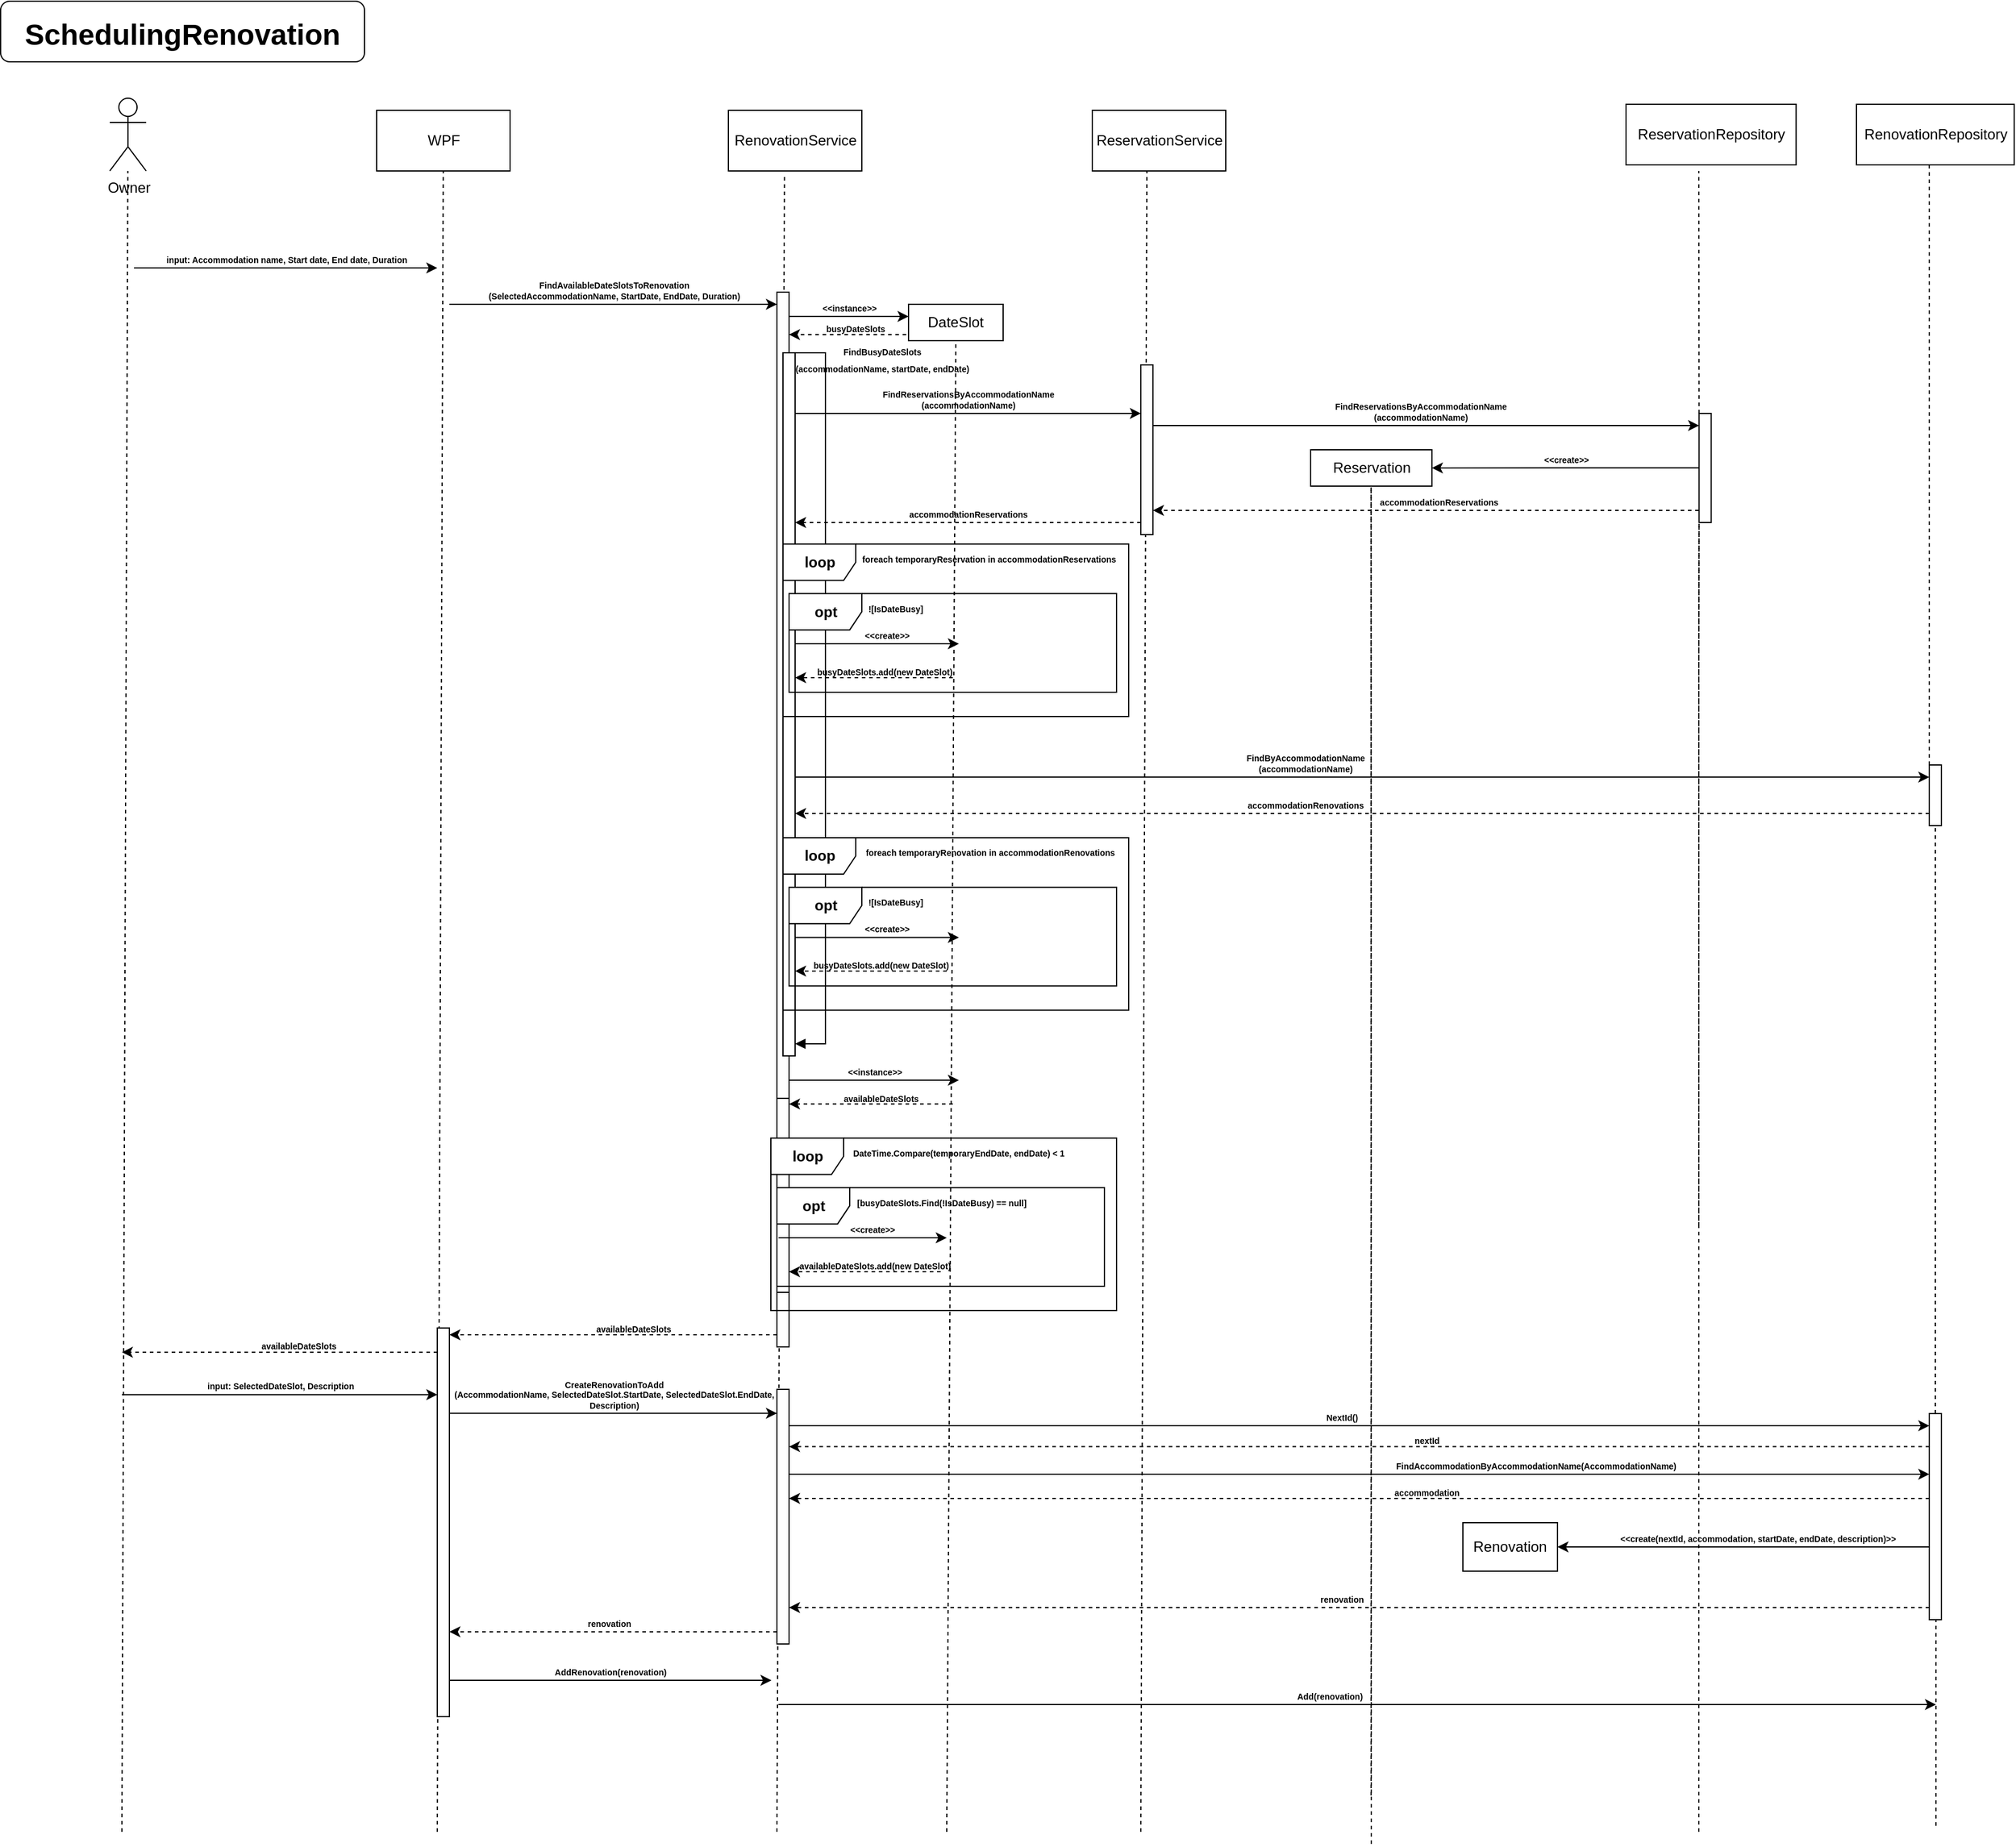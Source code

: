 <mxfile version="21.3.3" type="device">
  <diagram name="Page-1" id="9361dd3d-8414-5efd-6122-117bd74ce7a7">
    <mxGraphModel dx="1631.5" dy="1876" grid="1" gridSize="10" guides="1" tooltips="1" connect="1" arrows="1" fold="1" page="1" pageScale="1.5" pageWidth="291" pageHeight="413" background="none" math="0" shadow="0">
      <root>
        <mxCell id="0" />
        <mxCell id="1" parent="0" />
        <mxCell id="EZDuRK14-x4Wfw6obqHy-90" value="Owner" style="shape=umlActor;verticalLabelPosition=bottom;verticalAlign=top;html=1;" parent="1" vertex="1">
          <mxGeometry x="-85.5" y="-985" width="30" height="60" as="geometry" />
        </mxCell>
        <mxCell id="EZDuRK14-x4Wfw6obqHy-92" value="WPF" style="html=1;whiteSpace=wrap;" parent="1" vertex="1">
          <mxGeometry x="134.5" y="-975" width="110" height="50" as="geometry" />
        </mxCell>
        <mxCell id="EZDuRK14-x4Wfw6obqHy-93" value="RenovationService" style="html=1;whiteSpace=wrap;" parent="1" vertex="1">
          <mxGeometry x="424.5" y="-975" width="110" height="50" as="geometry" />
        </mxCell>
        <mxCell id="EZDuRK14-x4Wfw6obqHy-95" value="RenovationRepository" style="html=1;whiteSpace=wrap;" parent="1" vertex="1">
          <mxGeometry x="1354.5" y="-980" width="130" height="50" as="geometry" />
        </mxCell>
        <mxCell id="EZDuRK14-x4Wfw6obqHy-96" value="ReservationService" style="html=1;whiteSpace=wrap;" parent="1" vertex="1">
          <mxGeometry x="724.5" y="-975" width="110" height="50" as="geometry" />
        </mxCell>
        <mxCell id="EZDuRK14-x4Wfw6obqHy-97" value="ReservationRepository" style="html=1;whiteSpace=wrap;" parent="1" vertex="1">
          <mxGeometry x="1164.5" y="-980" width="140.22" height="50" as="geometry" />
        </mxCell>
        <mxCell id="EZDuRK14-x4Wfw6obqHy-106" value="" style="endArrow=none;dashed=1;html=1;rounded=0;" parent="1" target="EZDuRK14-x4Wfw6obqHy-90" edge="1">
          <mxGeometry width="50" height="50" relative="1" as="geometry">
            <mxPoint x="-75.5" y="445" as="sourcePoint" />
            <mxPoint x="-65.5" y="-825" as="targetPoint" />
          </mxGeometry>
        </mxCell>
        <mxCell id="EZDuRK14-x4Wfw6obqHy-107" value="" style="endArrow=none;dashed=1;html=1;rounded=0;" parent="1" target="EZDuRK14-x4Wfw6obqHy-92" edge="1">
          <mxGeometry width="50" height="50" relative="1" as="geometry">
            <mxPoint x="184.5" y="445" as="sourcePoint" />
            <mxPoint x="189.5" y="-925" as="targetPoint" />
          </mxGeometry>
        </mxCell>
        <mxCell id="EZDuRK14-x4Wfw6obqHy-108" value="" style="endArrow=none;dashed=1;html=1;rounded=0;" parent="1" edge="1">
          <mxGeometry width="50" height="50" relative="1" as="geometry">
            <mxPoint x="464.5" y="445" as="sourcePoint" />
            <mxPoint x="470.75" y="-922.92" as="targetPoint" />
          </mxGeometry>
        </mxCell>
        <mxCell id="EZDuRK14-x4Wfw6obqHy-109" value="" style="endArrow=none;dashed=1;html=1;rounded=0;" parent="1" edge="1">
          <mxGeometry width="50" height="50" relative="1" as="geometry">
            <mxPoint x="764.5" y="445" as="sourcePoint" />
            <mxPoint x="769.5" y="-925" as="targetPoint" />
          </mxGeometry>
        </mxCell>
        <mxCell id="EZDuRK14-x4Wfw6obqHy-110" value="" style="endArrow=none;dashed=1;html=1;rounded=0;" parent="1" source="JzIQ7G6WXPHPJX0M5q7K-103" edge="1">
          <mxGeometry width="50" height="50" relative="1" as="geometry">
            <mxPoint x="1152.11" y="-55" as="sourcePoint" />
            <mxPoint x="1224.5" y="-925" as="targetPoint" />
          </mxGeometry>
        </mxCell>
        <mxCell id="EZDuRK14-x4Wfw6obqHy-111" value="" style="endArrow=none;dashed=1;html=1;rounded=0;entryX=0.461;entryY=0.979;entryDx=0;entryDy=0;entryPerimeter=0;" parent="1" source="JzIQ7G6WXPHPJX0M5q7K-139" target="EZDuRK14-x4Wfw6obqHy-95" edge="1">
          <mxGeometry width="50" height="50" relative="1" as="geometry">
            <mxPoint x="1417" y="-60" as="sourcePoint" />
            <mxPoint x="1422" y="-930" as="targetPoint" />
            <Array as="points">
              <mxPoint x="1414.5" y="-925" />
            </Array>
          </mxGeometry>
        </mxCell>
        <mxCell id="EZDuRK14-x4Wfw6obqHy-154" value="" style="html=1;points=[];perimeter=orthogonalPerimeter;outlineConnect=0;targetShapes=umlLifeline;portConstraint=eastwest;newEdgeStyle={&quot;edgeStyle&quot;:&quot;elbowEdgeStyle&quot;,&quot;elbow&quot;:&quot;vertical&quot;,&quot;curved&quot;:0,&quot;rounded&quot;:0};" parent="1" vertex="1">
          <mxGeometry x="464.5" y="-825" width="10" height="870" as="geometry" />
        </mxCell>
        <mxCell id="EZDuRK14-x4Wfw6obqHy-157" value="" style="html=1;points=[];perimeter=orthogonalPerimeter;outlineConnect=0;targetShapes=umlLifeline;portConstraint=eastwest;newEdgeStyle={&quot;edgeStyle&quot;:&quot;elbowEdgeStyle&quot;,&quot;elbow&quot;:&quot;vertical&quot;,&quot;curved&quot;:0,&quot;rounded&quot;:0};" parent="1" vertex="1">
          <mxGeometry x="469.5" y="-775" width="10" height="580" as="geometry" />
        </mxCell>
        <mxCell id="EZDuRK14-x4Wfw6obqHy-158" value="&lt;div style=&quot;&quot;&gt;&lt;span style=&quot;border-color: var(--border-color); font-size: 7px;&quot;&gt;&lt;b&gt;FindBusyDateSlots&lt;/b&gt;&lt;/span&gt;&lt;/div&gt;&lt;span style=&quot;border-color: var(--border-color); font-size: 7px;&quot;&gt;&lt;b&gt;(accommodationName, startDate, endDate)&lt;/b&gt;&lt;/span&gt;" style="html=1;align=center;spacingLeft=2;endArrow=block;rounded=0;edgeStyle=orthogonalEdgeStyle;curved=0;rounded=0;labelBackgroundColor=none;" parent="1" source="EZDuRK14-x4Wfw6obqHy-154" target="EZDuRK14-x4Wfw6obqHy-157" edge="1">
          <mxGeometry x="-0.888" y="45" relative="1" as="geometry">
            <mxPoint x="474.5" y="-795" as="sourcePoint" />
            <Array as="points">
              <mxPoint x="504.5" y="-775" />
              <mxPoint x="504.5" y="-205" />
            </Array>
            <mxPoint as="offset" />
          </mxGeometry>
        </mxCell>
        <mxCell id="EZDuRK14-x4Wfw6obqHy-159" value="&lt;b&gt;FindReservationsByAccommodationName&lt;br&gt;(accommodationName)&lt;/b&gt;" style="html=1;verticalAlign=bottom;endArrow=none;edgeStyle=elbowEdgeStyle;elbow=vertical;curved=0;rounded=0;startArrow=classic;startFill=1;endFill=0;fontSize=7;labelBackgroundColor=none;" parent="1" source="JzIQ7G6WXPHPJX0M5q7K-95" target="EZDuRK14-x4Wfw6obqHy-157" edge="1">
          <mxGeometry x="0.001" relative="1" as="geometry">
            <mxPoint x="754.5" y="-755" as="sourcePoint" />
            <mxPoint x="479.5" y="-755" as="targetPoint" />
            <Array as="points">
              <mxPoint x="614.5" y="-725" />
              <mxPoint x="634.5" y="-735" />
              <mxPoint x="664.5" y="-745" />
              <mxPoint x="579.5" y="-755" />
            </Array>
            <mxPoint as="offset" />
          </mxGeometry>
        </mxCell>
        <mxCell id="JzIQ7G6WXPHPJX0M5q7K-90" value="DateSlot" style="html=1;whiteSpace=wrap;" parent="1" vertex="1">
          <mxGeometry x="573" y="-815" width="78" height="30" as="geometry" />
        </mxCell>
        <mxCell id="JzIQ7G6WXPHPJX0M5q7K-92" value="Reservation" style="html=1;whiteSpace=wrap;" parent="1" vertex="1">
          <mxGeometry x="904.5" y="-695" width="100" height="30" as="geometry" />
        </mxCell>
        <mxCell id="JzIQ7G6WXPHPJX0M5q7K-95" value="" style="html=1;points=[];perimeter=orthogonalPerimeter;outlineConnect=0;targetShapes=umlLifeline;portConstraint=eastwest;newEdgeStyle={&quot;edgeStyle&quot;:&quot;elbowEdgeStyle&quot;,&quot;elbow&quot;:&quot;vertical&quot;,&quot;curved&quot;:0,&quot;rounded&quot;:0};" parent="1" vertex="1">
          <mxGeometry x="764.5" y="-765" width="10" height="140" as="geometry" />
        </mxCell>
        <mxCell id="JzIQ7G6WXPHPJX0M5q7K-99" value="&lt;b style=&quot;border-color: var(--border-color);&quot;&gt;FindReservationsByAccommodationName&lt;br style=&quot;border-color: var(--border-color);&quot;&gt;(accommodationName)&lt;/b&gt;" style="html=1;verticalAlign=bottom;endArrow=none;edgeStyle=elbowEdgeStyle;elbow=vertical;curved=0;rounded=0;startArrow=classic;startFill=1;endFill=0;fontSize=7;labelBackgroundColor=none;" parent="1" source="JzIQ7G6WXPHPJX0M5q7K-103" edge="1">
          <mxGeometry relative="1" as="geometry">
            <mxPoint x="1144.5" y="-725" as="sourcePoint" />
            <mxPoint x="774.5" y="-725" as="targetPoint" />
            <Array as="points">
              <mxPoint x="1104.5" y="-715" />
              <mxPoint x="874.5" y="-725" />
            </Array>
          </mxGeometry>
        </mxCell>
        <mxCell id="JzIQ7G6WXPHPJX0M5q7K-104" value="" style="endArrow=none;dashed=1;html=1;rounded=0;" parent="1" target="JzIQ7G6WXPHPJX0M5q7K-103" edge="1">
          <mxGeometry width="50" height="50" relative="1" as="geometry">
            <mxPoint x="1224.5" y="-55" as="sourcePoint" />
            <mxPoint x="1157.11" y="-925" as="targetPoint" />
            <Array as="points">
              <mxPoint x="1224.5" y="-515" />
            </Array>
          </mxGeometry>
        </mxCell>
        <mxCell id="JzIQ7G6WXPHPJX0M5q7K-103" value="" style="html=1;points=[];perimeter=orthogonalPerimeter;outlineConnect=0;targetShapes=umlLifeline;portConstraint=eastwest;newEdgeStyle={&quot;edgeStyle&quot;:&quot;elbowEdgeStyle&quot;,&quot;elbow&quot;:&quot;vertical&quot;,&quot;curved&quot;:0,&quot;rounded&quot;:0};" parent="1" vertex="1">
          <mxGeometry x="1224.72" y="-725" width="10" height="90" as="geometry" />
        </mxCell>
        <mxCell id="JzIQ7G6WXPHPJX0M5q7K-105" value="&lt;b&gt;&amp;lt;&amp;lt;create&amp;gt;&amp;gt;&lt;/b&gt;" style="html=1;verticalAlign=bottom;endArrow=classic;edgeStyle=elbowEdgeStyle;elbow=vertical;curved=0;rounded=0;startArrow=none;startFill=0;endFill=1;fontSize=7;labelBackgroundColor=none;" parent="1" target="JzIQ7G6WXPHPJX0M5q7K-92" edge="1">
          <mxGeometry relative="1" as="geometry">
            <mxPoint x="1224.72" y="-680.17" as="sourcePoint" />
            <mxPoint x="1014.5" y="-679.88" as="targetPoint" />
            <Array as="points">
              <mxPoint x="1004.5" y="-680" />
            </Array>
          </mxGeometry>
        </mxCell>
        <mxCell id="JzIQ7G6WXPHPJX0M5q7K-107" value="&lt;b&gt;accommodationReservations&lt;/b&gt;" style="html=1;verticalAlign=bottom;endArrow=classic;edgeStyle=elbowEdgeStyle;elbow=vertical;curved=0;rounded=0;startArrow=none;startFill=0;endFill=1;fontSize=7;labelBackgroundColor=none;dashed=1;" parent="1" edge="1">
          <mxGeometry x="-0.047" relative="1" as="geometry">
            <mxPoint x="1224.5" y="-645" as="sourcePoint" />
            <mxPoint x="774.5" y="-645" as="targetPoint" />
            <Array as="points">
              <mxPoint x="874.5" y="-645" />
            </Array>
            <mxPoint as="offset" />
          </mxGeometry>
        </mxCell>
        <mxCell id="JzIQ7G6WXPHPJX0M5q7K-111" value="&lt;b&gt;accommodationReservations&lt;/b&gt;" style="html=1;verticalAlign=bottom;endArrow=classic;edgeStyle=elbowEdgeStyle;elbow=vertical;curved=0;rounded=0;startArrow=none;startFill=0;endFill=1;fontSize=7;labelBackgroundColor=none;dashed=1;" parent="1" source="JzIQ7G6WXPHPJX0M5q7K-95" target="EZDuRK14-x4Wfw6obqHy-157" edge="1">
          <mxGeometry relative="1" as="geometry">
            <mxPoint x="754.5" y="-635" as="sourcePoint" />
            <mxPoint x="484.5" y="-635" as="targetPoint" />
            <Array as="points">
              <mxPoint x="579.5" y="-635" />
            </Array>
          </mxGeometry>
        </mxCell>
        <mxCell id="JzIQ7G6WXPHPJX0M5q7K-120" value="&lt;b&gt;&amp;lt;&amp;lt;instance&amp;gt;&amp;gt;&lt;/b&gt;" style="html=1;verticalAlign=bottom;endArrow=none;edgeStyle=elbowEdgeStyle;elbow=vertical;curved=0;rounded=0;startArrow=classic;startFill=1;endFill=0;fontSize=7;labelBackgroundColor=none;" parent="1" source="JzIQ7G6WXPHPJX0M5q7K-90" target="EZDuRK14-x4Wfw6obqHy-154" edge="1">
          <mxGeometry relative="1" as="geometry">
            <mxPoint x="564.5" y="-775" as="sourcePoint" />
            <mxPoint x="479.5" y="-775" as="targetPoint" />
            <Array as="points">
              <mxPoint x="564.5" y="-805" />
              <mxPoint x="474.5" y="-795" />
              <mxPoint x="544.5" y="-795" />
              <mxPoint x="499.5" y="-775" />
            </Array>
          </mxGeometry>
        </mxCell>
        <mxCell id="JzIQ7G6WXPHPJX0M5q7K-123" value="foreach&amp;nbsp;temporaryReservation in accommodationReservations&amp;nbsp;" style="text;align=center;fontStyle=1;verticalAlign=middle;spacingLeft=3;spacingRight=3;strokeColor=none;rotatable=0;points=[[0,0.5],[1,0.5]];portConstraint=eastwest;html=1;fontSize=7;" parent="1" vertex="1">
          <mxGeometry x="524.5" y="-617.28" width="230" height="26" as="geometry" />
        </mxCell>
        <mxCell id="JzIQ7G6WXPHPJX0M5q7K-124" value="![IsDateBusy]" style="text;align=center;fontStyle=1;verticalAlign=middle;spacingLeft=3;spacingRight=3;strokeColor=none;rotatable=0;points=[[0,0.5],[1,0.5]];portConstraint=eastwest;html=1;fontSize=7;" parent="1" vertex="1">
          <mxGeometry x="534.5" y="-576.42" width="55" height="26" as="geometry" />
        </mxCell>
        <mxCell id="JzIQ7G6WXPHPJX0M5q7K-126" value="" style="endArrow=none;dashed=1;html=1;rounded=0;entryX=0.5;entryY=1;entryDx=0;entryDy=0;" parent="1" target="JzIQ7G6WXPHPJX0M5q7K-90" edge="1">
          <mxGeometry width="50" height="50" relative="1" as="geometry">
            <mxPoint x="604.5" y="445" as="sourcePoint" />
            <mxPoint x="614.5" y="-755" as="targetPoint" />
          </mxGeometry>
        </mxCell>
        <mxCell id="JzIQ7G6WXPHPJX0M5q7K-130" value="&lt;b style=&quot;border-color: var(--border-color);&quot;&gt;&amp;lt;&amp;lt;create&amp;gt;&amp;gt;&lt;/b&gt;" style="html=1;verticalAlign=bottom;endArrow=none;edgeStyle=elbowEdgeStyle;elbow=vertical;curved=0;rounded=0;startArrow=classic;startFill=1;endFill=0;fontSize=7;labelBackgroundColor=none;" parent="1" edge="1">
          <mxGeometry x="-0.111" relative="1" as="geometry">
            <mxPoint x="614.5" y="-535" as="sourcePoint" />
            <mxPoint x="479.5" y="-535" as="targetPoint" />
            <Array as="points">
              <mxPoint x="614.5" y="-535" />
              <mxPoint x="634.5" y="-545" />
              <mxPoint x="664.5" y="-555" />
              <mxPoint x="579.5" y="-565" />
            </Array>
            <mxPoint as="offset" />
          </mxGeometry>
        </mxCell>
        <mxCell id="JzIQ7G6WXPHPJX0M5q7K-133" value="&lt;b&gt;busyDateSlots.add(new DateSlot)&lt;/b&gt;" style="html=1;verticalAlign=bottom;endArrow=classic;edgeStyle=elbowEdgeStyle;elbow=vertical;curved=0;rounded=0;startArrow=none;startFill=0;endFill=1;fontSize=7;labelBackgroundColor=none;dashed=1;" parent="1" target="EZDuRK14-x4Wfw6obqHy-157" edge="1">
          <mxGeometry x="-0.122" y="2" relative="1" as="geometry">
            <mxPoint x="609.5" y="-507" as="sourcePoint" />
            <mxPoint x="484.49" y="-507.294" as="targetPoint" />
            <Array as="points">
              <mxPoint x="554.5" y="-507" />
              <mxPoint x="544.5" y="-515" />
              <mxPoint x="555" y="-524.42" />
              <mxPoint x="565" y="-524.42" />
            </Array>
            <mxPoint as="offset" />
          </mxGeometry>
        </mxCell>
        <mxCell id="JzIQ7G6WXPHPJX0M5q7K-138" value="&lt;b&gt;FindByAccommodationName&lt;br&gt;(accommodationName)&lt;/b&gt;" style="html=1;verticalAlign=bottom;endArrow=none;edgeStyle=elbowEdgeStyle;elbow=vertical;curved=0;rounded=0;startArrow=classic;startFill=1;endFill=0;fontSize=7;labelBackgroundColor=none;" parent="1" edge="1">
          <mxGeometry x="0.089" relative="1" as="geometry">
            <mxPoint x="1414.5" y="-425" as="sourcePoint" />
            <mxPoint x="479.5" y="-435" as="targetPoint" />
            <Array as="points">
              <mxPoint x="809.5" y="-425" />
              <mxPoint x="579.5" y="-435" />
            </Array>
            <mxPoint as="offset" />
          </mxGeometry>
        </mxCell>
        <mxCell id="JzIQ7G6WXPHPJX0M5q7K-139" value="" style="html=1;points=[];perimeter=orthogonalPerimeter;outlineConnect=0;targetShapes=umlLifeline;portConstraint=eastwest;newEdgeStyle={&quot;edgeStyle&quot;:&quot;elbowEdgeStyle&quot;,&quot;elbow&quot;:&quot;vertical&quot;,&quot;curved&quot;:0,&quot;rounded&quot;:0};" parent="1" vertex="1">
          <mxGeometry x="1414.5" y="-435" width="10" height="50" as="geometry" />
        </mxCell>
        <mxCell id="JzIQ7G6WXPHPJX0M5q7K-142" value="&lt;b&gt;accommodationRenovations&lt;/b&gt;" style="html=1;verticalAlign=bottom;endArrow=classic;edgeStyle=elbowEdgeStyle;elbow=vertical;curved=0;rounded=0;startArrow=none;startFill=0;endFill=1;fontSize=7;labelBackgroundColor=none;dashed=1;" parent="1" target="EZDuRK14-x4Wfw6obqHy-157" edge="1">
          <mxGeometry x="0.101" relative="1" as="geometry">
            <mxPoint x="1414.5" y="-395" as="sourcePoint" />
            <mxPoint x="964.5" y="-395" as="targetPoint" />
            <Array as="points">
              <mxPoint x="1064.5" y="-395" />
            </Array>
            <mxPoint as="offset" />
          </mxGeometry>
        </mxCell>
        <mxCell id="JzIQ7G6WXPHPJX0M5q7K-171" value="foreach&amp;nbsp;temporaryRenovation in accommodationRenovations" style="text;align=center;fontStyle=1;verticalAlign=middle;spacingLeft=3;spacingRight=3;strokeColor=none;rotatable=0;points=[[0,0.5],[1,0.5]];portConstraint=eastwest;html=1;fontSize=7;" parent="1" vertex="1">
          <mxGeometry x="524.5" y="-375" width="230" height="26" as="geometry" />
        </mxCell>
        <mxCell id="JzIQ7G6WXPHPJX0M5q7K-172" value="![IsDateBusy]" style="text;align=center;fontStyle=1;verticalAlign=middle;spacingLeft=3;spacingRight=3;strokeColor=none;rotatable=0;points=[[0,0.5],[1,0.5]];portConstraint=eastwest;html=1;fontSize=7;" parent="1" vertex="1">
          <mxGeometry x="534.5" y="-334.14" width="55" height="26" as="geometry" />
        </mxCell>
        <mxCell id="JzIQ7G6WXPHPJX0M5q7K-173" value="&lt;b style=&quot;border-color: var(--border-color);&quot;&gt;&amp;lt;&amp;lt;create&amp;gt;&amp;gt;&lt;/b&gt;" style="html=1;verticalAlign=bottom;endArrow=none;edgeStyle=elbowEdgeStyle;elbow=vertical;curved=0;rounded=0;startArrow=classic;startFill=1;endFill=0;fontSize=7;labelBackgroundColor=none;" parent="1" edge="1">
          <mxGeometry x="-0.111" relative="1" as="geometry">
            <mxPoint x="614.5" y="-292.72" as="sourcePoint" />
            <mxPoint x="479.5" y="-292.72" as="targetPoint" />
            <Array as="points">
              <mxPoint x="614.5" y="-292.72" />
              <mxPoint x="634.5" y="-302.72" />
              <mxPoint x="664.5" y="-312.72" />
              <mxPoint x="579.5" y="-322.72" />
            </Array>
            <mxPoint as="offset" />
          </mxGeometry>
        </mxCell>
        <mxCell id="JzIQ7G6WXPHPJX0M5q7K-176" value="&lt;b&gt;busyDateSlots.add(new DateSlot)&lt;/b&gt;" style="html=1;verticalAlign=bottom;endArrow=classic;edgeStyle=elbowEdgeStyle;elbow=vertical;curved=0;rounded=0;startArrow=none;startFill=0;endFill=1;fontSize=7;labelBackgroundColor=none;dashed=1;" parent="1" target="EZDuRK14-x4Wfw6obqHy-157" edge="1">
          <mxGeometry x="-0.122" y="2" relative="1" as="geometry">
            <mxPoint x="604.5" y="-265" as="sourcePoint" />
            <mxPoint x="477.2" y="-264.933" as="targetPoint" />
            <Array as="points">
              <mxPoint x="544.5" y="-265" />
              <mxPoint x="555" y="-282.42" />
              <mxPoint x="565" y="-282.42" />
            </Array>
            <mxPoint as="offset" />
          </mxGeometry>
        </mxCell>
        <mxCell id="JzIQ7G6WXPHPJX0M5q7K-179" value="&lt;b&gt;&amp;lt;&amp;lt;instance&amp;gt;&amp;gt;&lt;/b&gt;" style="html=1;verticalAlign=bottom;endArrow=none;edgeStyle=elbowEdgeStyle;elbow=vertical;curved=0;rounded=0;startArrow=classic;startFill=1;endFill=0;fontSize=7;labelBackgroundColor=none;" parent="1" target="EZDuRK14-x4Wfw6obqHy-154" edge="1">
          <mxGeometry relative="1" as="geometry">
            <mxPoint x="614.5" y="-175" as="sourcePoint" />
            <mxPoint x="484.5" y="-175" as="targetPoint" />
            <Array as="points">
              <mxPoint x="494.5" y="-175" />
              <mxPoint x="564.5" y="-175" />
              <mxPoint x="519.5" y="-155" />
            </Array>
          </mxGeometry>
        </mxCell>
        <mxCell id="JzIQ7G6WXPHPJX0M5q7K-238" value="&lt;b&gt;availableDateSlots&lt;/b&gt;" style="html=1;verticalAlign=bottom;endArrow=classic;edgeStyle=elbowEdgeStyle;elbow=vertical;curved=0;rounded=0;startArrow=none;startFill=0;endFill=1;fontSize=7;labelBackgroundColor=none;dashed=1;" parent="1" target="EZDuRK14-x4Wfw6obqHy-154" edge="1">
          <mxGeometry x="-0.119" y="2" relative="1" as="geometry">
            <mxPoint x="609.5" y="-155.34" as="sourcePoint" />
            <mxPoint x="484.5" y="-155.48" as="targetPoint" />
            <Array as="points">
              <mxPoint x="554.5" y="-155.34" />
              <mxPoint x="544.5" y="-163.34" />
              <mxPoint x="555" y="-172.76" />
              <mxPoint x="565" y="-172.76" />
            </Array>
            <mxPoint as="offset" />
          </mxGeometry>
        </mxCell>
        <mxCell id="JzIQ7G6WXPHPJX0M5q7K-247" value="&lt;b&gt;busyDateSlots&lt;/b&gt;" style="html=1;verticalAlign=bottom;endArrow=classic;edgeStyle=elbowEdgeStyle;elbow=vertical;curved=0;rounded=0;startArrow=none;startFill=0;endFill=1;fontSize=7;labelBackgroundColor=none;dashed=1;exitX=-0.024;exitY=0.833;exitDx=0;exitDy=0;exitPerimeter=0;" parent="1" source="JzIQ7G6WXPHPJX0M5q7K-90" target="EZDuRK14-x4Wfw6obqHy-154" edge="1">
          <mxGeometry x="-0.119" y="2" relative="1" as="geometry">
            <mxPoint x="564.5" y="-785" as="sourcePoint" />
            <mxPoint x="494.5" y="-785" as="targetPoint" />
            <Array as="points">
              <mxPoint x="564.5" y="-790" />
              <mxPoint x="554.5" y="-785" />
              <mxPoint x="534.5" y="-785" />
              <mxPoint x="524.5" y="-793" />
              <mxPoint x="535" y="-802.42" />
              <mxPoint x="545" y="-802.42" />
            </Array>
            <mxPoint as="offset" />
          </mxGeometry>
        </mxCell>
        <mxCell id="JzIQ7G6WXPHPJX0M5q7K-248" value="&lt;b&gt;availableDateSlots&lt;/b&gt;" style="html=1;verticalAlign=bottom;endArrow=classic;edgeStyle=elbowEdgeStyle;elbow=vertical;curved=0;rounded=0;startArrow=none;startFill=0;endFill=1;fontSize=7;labelBackgroundColor=none;dashed=1;" parent="1" source="EZDuRK14-x4Wfw6obqHy-154" target="JzIQ7G6WXPHPJX0M5q7K-274" edge="1">
          <mxGeometry x="-0.119" y="2" relative="1" as="geometry">
            <mxPoint x="459.5" y="35" as="sourcePoint" />
            <mxPoint x="194.5" y="35" as="targetPoint" />
            <Array as="points">
              <mxPoint x="404.5" y="35" />
              <mxPoint x="394.5" y="27" />
              <mxPoint x="405" y="17.58" />
              <mxPoint x="415" y="17.58" />
            </Array>
            <mxPoint as="offset" />
          </mxGeometry>
        </mxCell>
        <mxCell id="JzIQ7G6WXPHPJX0M5q7K-250" value="&lt;b&gt;FindAvailableDateSlotsToRenovation&lt;br style=&quot;border-color: var(--border-color);&quot;&gt;(SelectedAccommodationName, StartDate, EndDate, Duration)&lt;/b&gt;" style="html=1;verticalAlign=bottom;endArrow=none;edgeStyle=elbowEdgeStyle;elbow=vertical;curved=0;rounded=0;startArrow=classic;startFill=1;endFill=0;fontSize=7;labelBackgroundColor=none;" parent="1" source="EZDuRK14-x4Wfw6obqHy-154" edge="1">
          <mxGeometry x="0.001" relative="1" as="geometry">
            <mxPoint x="454.5" y="-815" as="sourcePoint" />
            <mxPoint x="194.5" y="-815" as="targetPoint" />
            <Array as="points">
              <mxPoint x="314.5" y="-815" />
              <mxPoint x="334.5" y="-805" />
              <mxPoint x="364.5" y="-815" />
              <mxPoint x="279.5" y="-825" />
            </Array>
            <mxPoint as="offset" />
          </mxGeometry>
        </mxCell>
        <mxCell id="JzIQ7G6WXPHPJX0M5q7K-252" value="&lt;b&gt;input: Accommodation name, Start date, End date, Duration&lt;/b&gt;" style="html=1;verticalAlign=bottom;endArrow=none;edgeStyle=elbowEdgeStyle;elbow=vertical;curved=0;rounded=0;startArrow=classic;startFill=1;endFill=0;fontSize=7;labelBackgroundColor=none;" parent="1" edge="1">
          <mxGeometry x="0.001" relative="1" as="geometry">
            <mxPoint x="184.5" y="-845" as="sourcePoint" />
            <mxPoint x="-65.5" y="-845" as="targetPoint" />
            <Array as="points">
              <mxPoint x="34.5" y="-845" />
              <mxPoint x="54.5" y="-825" />
              <mxPoint x="84.5" y="-835" />
              <mxPoint x="-0.5" y="-845" />
            </Array>
            <mxPoint as="offset" />
          </mxGeometry>
        </mxCell>
        <mxCell id="JzIQ7G6WXPHPJX0M5q7K-253" value="&lt;b&gt;availableDateSlots&lt;/b&gt;" style="html=1;verticalAlign=bottom;endArrow=classic;edgeStyle=elbowEdgeStyle;elbow=vertical;curved=0;rounded=0;startArrow=none;startFill=0;endFill=1;fontSize=7;labelBackgroundColor=none;dashed=1;" parent="1" source="JzIQ7G6WXPHPJX0M5q7K-274" edge="1">
          <mxGeometry x="-0.119" y="2" relative="1" as="geometry">
            <mxPoint x="174.5" y="49" as="sourcePoint" />
            <mxPoint x="-75.5" y="49" as="targetPoint" />
            <Array as="points">
              <mxPoint x="124.5" y="49.39" />
              <mxPoint x="114.5" y="41.39" />
              <mxPoint x="125" y="31.97" />
              <mxPoint x="135" y="31.97" />
            </Array>
            <mxPoint as="offset" />
          </mxGeometry>
        </mxCell>
        <mxCell id="JzIQ7G6WXPHPJX0M5q7K-255" value="&lt;b&gt;input: SelectedDateSlot, Description&lt;/b&gt;" style="html=1;verticalAlign=bottom;endArrow=none;edgeStyle=elbowEdgeStyle;elbow=vertical;curved=0;rounded=0;startArrow=classic;startFill=1;endFill=0;fontSize=7;labelBackgroundColor=none;" parent="1" source="JzIQ7G6WXPHPJX0M5q7K-274" edge="1">
          <mxGeometry relative="1" as="geometry">
            <mxPoint x="164.5" y="84" as="sourcePoint" />
            <mxPoint x="-75.5" y="84.39" as="targetPoint" />
            <Array as="points">
              <mxPoint x="34.5" y="84.39" />
            </Array>
          </mxGeometry>
        </mxCell>
        <mxCell id="JzIQ7G6WXPHPJX0M5q7K-257" value="Renovation" style="html=1;whiteSpace=wrap;" parent="1" vertex="1">
          <mxGeometry x="1030" y="190" width="78" height="40" as="geometry" />
        </mxCell>
        <mxCell id="JzIQ7G6WXPHPJX0M5q7K-263" value="&lt;b&gt;NextId()&lt;/b&gt;" style="html=1;verticalAlign=bottom;endArrow=none;edgeStyle=elbowEdgeStyle;elbow=vertical;curved=0;rounded=0;startArrow=classic;startFill=1;endFill=0;fontSize=7;labelBackgroundColor=none;" parent="1" source="JzIQ7G6WXPHPJX0M5q7K-272" target="JzIQ7G6WXPHPJX0M5q7K-271" edge="1">
          <mxGeometry x="0.031" relative="1" as="geometry">
            <mxPoint x="1413.25" y="95.34" as="sourcePoint" />
            <mxPoint x="494.5" y="95" as="targetPoint" />
            <Array as="points">
              <mxPoint x="830" y="110" />
              <mxPoint x="474.5" y="95" />
              <mxPoint x="546.5" y="85" />
              <mxPoint x="564.5" y="75" />
            </Array>
            <mxPoint as="offset" />
          </mxGeometry>
        </mxCell>
        <mxCell id="JzIQ7G6WXPHPJX0M5q7K-271" value="" style="html=1;points=[];perimeter=orthogonalPerimeter;outlineConnect=0;targetShapes=umlLifeline;portConstraint=eastwest;newEdgeStyle={&quot;edgeStyle&quot;:&quot;elbowEdgeStyle&quot;,&quot;elbow&quot;:&quot;vertical&quot;,&quot;curved&quot;:0,&quot;rounded&quot;:0};" parent="1" vertex="1">
          <mxGeometry x="464.5" y="80" width="10" height="210" as="geometry" />
        </mxCell>
        <mxCell id="JzIQ7G6WXPHPJX0M5q7K-272" value="" style="html=1;points=[];perimeter=orthogonalPerimeter;outlineConnect=0;targetShapes=umlLifeline;portConstraint=eastwest;newEdgeStyle={&quot;edgeStyle&quot;:&quot;elbowEdgeStyle&quot;,&quot;elbow&quot;:&quot;vertical&quot;,&quot;curved&quot;:0,&quot;rounded&quot;:0};" parent="1" vertex="1">
          <mxGeometry x="1414.5" y="100" width="10" height="170" as="geometry" />
        </mxCell>
        <mxCell id="JzIQ7G6WXPHPJX0M5q7K-140" value="" style="endArrow=none;dashed=1;html=1;rounded=0;" parent="1" source="JzIQ7G6WXPHPJX0M5q7K-272" target="JzIQ7G6WXPHPJX0M5q7K-139" edge="1">
          <mxGeometry width="50" height="50" relative="1" as="geometry">
            <mxPoint x="1417.5" y="305" as="sourcePoint" />
            <mxPoint x="1422" y="-930" as="targetPoint" />
          </mxGeometry>
        </mxCell>
        <mxCell id="JzIQ7G6WXPHPJX0M5q7K-274" value="" style="html=1;points=[];perimeter=orthogonalPerimeter;outlineConnect=0;targetShapes=umlLifeline;portConstraint=eastwest;newEdgeStyle={&quot;edgeStyle&quot;:&quot;elbowEdgeStyle&quot;,&quot;elbow&quot;:&quot;vertical&quot;,&quot;curved&quot;:0,&quot;rounded&quot;:0};" parent="1" vertex="1">
          <mxGeometry x="184.5" y="29.39" width="10" height="320.61" as="geometry" />
        </mxCell>
        <mxCell id="JzIQ7G6WXPHPJX0M5q7K-276" value="&lt;b&gt;AddRenovation(renovation)&lt;/b&gt;" style="html=1;verticalAlign=bottom;endArrow=none;edgeStyle=elbowEdgeStyle;elbow=vertical;curved=0;rounded=0;startArrow=classic;startFill=1;endFill=0;fontSize=7;labelBackgroundColor=none;" parent="1" target="JzIQ7G6WXPHPJX0M5q7K-274" edge="1">
          <mxGeometry x="0.001" relative="1" as="geometry">
            <mxPoint x="460" y="320" as="sourcePoint" />
            <mxPoint x="194.5" y="222" as="targetPoint" />
            <Array as="points">
              <mxPoint x="370" y="320" />
              <mxPoint x="270" y="250" />
              <mxPoint x="256.5" y="221.74" />
              <mxPoint x="276.5" y="211.74" />
              <mxPoint x="294.5" y="201.74" />
            </Array>
            <mxPoint as="offset" />
          </mxGeometry>
        </mxCell>
        <mxCell id="JzIQ7G6WXPHPJX0M5q7K-278" value="&lt;b&gt;Add(renovation)&lt;/b&gt;" style="html=1;verticalAlign=bottom;endArrow=none;edgeStyle=elbowEdgeStyle;elbow=vertical;curved=0;rounded=0;startArrow=classic;startFill=1;endFill=0;fontSize=7;labelBackgroundColor=none;" parent="1" edge="1">
          <mxGeometry x="0.048" relative="1" as="geometry">
            <mxPoint x="1420" y="340" as="sourcePoint" />
            <mxPoint x="465.75" y="340" as="targetPoint" />
            <Array as="points">
              <mxPoint x="533.75" y="340" />
              <mxPoint x="553.5" y="285" />
              <mxPoint x="571.5" y="275" />
            </Array>
            <mxPoint as="offset" />
          </mxGeometry>
        </mxCell>
        <mxCell id="JzIQ7G6WXPHPJX0M5q7K-273" value="" style="endArrow=none;dashed=1;html=1;rounded=0;" parent="1" target="JzIQ7G6WXPHPJX0M5q7K-272" edge="1">
          <mxGeometry width="50" height="50" relative="1" as="geometry">
            <mxPoint x="1420" y="440" as="sourcePoint" />
            <mxPoint x="1417.5" y="-385" as="targetPoint" />
          </mxGeometry>
        </mxCell>
        <mxCell id="JzIQ7G6WXPHPJX0M5q7K-282" value="" style="endArrow=none;dashed=1;html=1;rounded=0;" parent="1" target="JzIQ7G6WXPHPJX0M5q7K-103" edge="1">
          <mxGeometry width="50" height="50" relative="1" as="geometry">
            <mxPoint x="1224.5" y="445" as="sourcePoint" />
            <mxPoint x="1224.5" y="-635" as="targetPoint" />
            <Array as="points">
              <mxPoint x="1224.5" y="-515" />
            </Array>
          </mxGeometry>
        </mxCell>
        <mxCell id="JzIQ7G6WXPHPJX0M5q7K-285" value="" style="endArrow=none;dashed=1;html=1;rounded=0;" parent="1" edge="1">
          <mxGeometry width="50" height="50" relative="1" as="geometry">
            <mxPoint x="954.33" y="415" as="sourcePoint" />
            <mxPoint x="954.33" y="-665" as="targetPoint" />
            <Array as="points">
              <mxPoint x="954.33" y="-545" />
            </Array>
          </mxGeometry>
        </mxCell>
        <mxCell id="JzIQ7G6WXPHPJX0M5q7K-286" value="" style="endArrow=none;dashed=1;html=1;rounded=0;" parent="1" edge="1">
          <mxGeometry width="50" height="50" relative="1" as="geometry">
            <mxPoint x="954.5" y="455" as="sourcePoint" />
            <mxPoint x="954.33" y="-665" as="targetPoint" />
            <Array as="points">
              <mxPoint x="954.33" y="-545" />
            </Array>
          </mxGeometry>
        </mxCell>
        <mxCell id="JzIQ7G6WXPHPJX0M5q7K-287" value="SchedulingRenovation" style="rounded=1;fontStyle=1;labelBackgroundColor=none;fontSize=24;verticalAlign=middle;horizontal=1;" parent="1" vertex="1">
          <mxGeometry x="-175.5" y="-1065" width="300" height="50" as="geometry" />
        </mxCell>
        <mxCell id="JzIQ7G6WXPHPJX0M5q7K-290" value="&lt;b&gt;loop&lt;/b&gt;" style="shape=umlFrame;whiteSpace=wrap;html=1;pointerEvents=0;" parent="1" vertex="1">
          <mxGeometry x="469.5" y="-617.28" width="285" height="142.28" as="geometry" />
        </mxCell>
        <mxCell id="JzIQ7G6WXPHPJX0M5q7K-293" value="&lt;b&gt;loop&lt;/b&gt;" style="shape=umlFrame;whiteSpace=wrap;html=1;pointerEvents=0;" parent="1" vertex="1">
          <mxGeometry x="469.5" y="-375" width="285" height="142.28" as="geometry" />
        </mxCell>
        <mxCell id="JzIQ7G6WXPHPJX0M5q7K-294" value="&lt;b&gt;opt&lt;/b&gt;" style="shape=umlFrame;whiteSpace=wrap;html=1;pointerEvents=0;" parent="1" vertex="1">
          <mxGeometry x="474.5" y="-576.42" width="270" height="81.42" as="geometry" />
        </mxCell>
        <mxCell id="JzIQ7G6WXPHPJX0M5q7K-295" value="&lt;b&gt;opt&lt;/b&gt;" style="shape=umlFrame;whiteSpace=wrap;html=1;pointerEvents=0;" parent="1" vertex="1">
          <mxGeometry x="474.5" y="-334.14" width="270" height="81.42" as="geometry" />
        </mxCell>
        <mxCell id="-66HjoBhslTTYgY8s3QI-14" value="&lt;b&gt;CreateRenovationToAdd&lt;br&gt;(AccommodationName, SelectedDateSlot.StartDate, SelectedDateSlot.EndDate, &lt;br&gt;Description)&lt;/b&gt;" style="html=1;verticalAlign=bottom;endArrow=none;edgeStyle=elbowEdgeStyle;elbow=vertical;curved=0;rounded=0;startArrow=classic;startFill=1;endFill=0;fontSize=7;labelBackgroundColor=none;" parent="1" source="JzIQ7G6WXPHPJX0M5q7K-271" target="JzIQ7G6WXPHPJX0M5q7K-274" edge="1">
          <mxGeometry x="0.001" relative="1" as="geometry">
            <mxPoint x="464.5" y="100.21" as="sourcePoint" />
            <mxPoint x="194.5" y="100.21" as="targetPoint" />
            <Array as="points">
              <mxPoint x="328.5" y="99.79" />
              <mxPoint x="348.5" y="89.79" />
              <mxPoint x="378.5" y="79.79" />
              <mxPoint x="293.5" y="69.79" />
            </Array>
            <mxPoint as="offset" />
          </mxGeometry>
        </mxCell>
        <mxCell id="-66HjoBhslTTYgY8s3QI-15" value="&lt;b style=&quot;border-color: var(--border-color);&quot;&gt;&amp;lt;&amp;lt;create(nextId, accommodation, startDate, endDate, description)&amp;gt;&amp;gt;&lt;/b&gt;" style="html=1;verticalAlign=bottom;endArrow=classic;edgeStyle=elbowEdgeStyle;elbow=vertical;curved=0;rounded=0;startArrow=none;startFill=0;endFill=1;fontSize=7;labelBackgroundColor=none;" parent="1" source="JzIQ7G6WXPHPJX0M5q7K-272" target="JzIQ7G6WXPHPJX0M5q7K-257" edge="1">
          <mxGeometry x="-0.074" relative="1" as="geometry">
            <mxPoint x="1414.5" y="190" as="sourcePoint" />
            <mxPoint x="1120" y="190" as="targetPoint" />
            <Array as="points">
              <mxPoint x="1260" y="210" />
              <mxPoint x="1220" y="200" />
              <mxPoint x="1344.5" y="190" />
              <mxPoint x="1294.5" y="210" />
              <mxPoint x="1244.5" y="160" />
              <mxPoint x="1144.5" y="100" />
              <mxPoint x="1227.5" y="120" />
              <mxPoint x="1247.5" y="110" />
              <mxPoint x="1277.5" y="100" />
              <mxPoint x="1192.5" y="90" />
            </Array>
            <mxPoint as="offset" />
          </mxGeometry>
        </mxCell>
        <mxCell id="-66HjoBhslTTYgY8s3QI-18" value="&lt;b style=&quot;border-color: var(--border-color);&quot;&gt;nextId&lt;/b&gt;" style="html=1;verticalAlign=bottom;endArrow=classic;edgeStyle=elbowEdgeStyle;elbow=vertical;curved=0;rounded=0;startArrow=none;startFill=0;endFill=1;fontSize=7;labelBackgroundColor=none;dashed=1;" parent="1" source="JzIQ7G6WXPHPJX0M5q7K-272" target="JzIQ7G6WXPHPJX0M5q7K-271" edge="1">
          <mxGeometry x="-0.118" y="2" relative="1" as="geometry">
            <mxPoint x="1407" y="127.26" as="sourcePoint" />
            <mxPoint x="1320" y="127.26" as="targetPoint" />
            <Array as="points">
              <mxPoint x="1386.5" y="127.26" />
              <mxPoint x="1341.5" y="119" />
              <mxPoint x="1352" y="109.58" />
              <mxPoint x="1362" y="109.58" />
            </Array>
            <mxPoint as="offset" />
          </mxGeometry>
        </mxCell>
        <mxCell id="-66HjoBhslTTYgY8s3QI-19" value="&lt;b&gt;FindAccommodationByAccommodationName(AccommodationName)&lt;/b&gt;" style="html=1;verticalAlign=bottom;endArrow=none;edgeStyle=elbowEdgeStyle;elbow=vertical;curved=0;rounded=0;startArrow=classic;startFill=1;endFill=0;fontSize=7;labelBackgroundColor=none;" parent="1" source="JzIQ7G6WXPHPJX0M5q7K-272" target="JzIQ7G6WXPHPJX0M5q7K-271" edge="1">
          <mxGeometry x="-0.31" relative="1" as="geometry">
            <mxPoint x="1414.5" y="147" as="sourcePoint" />
            <mxPoint x="474.5" y="147" as="targetPoint" />
            <Array as="points">
              <mxPoint x="980" y="150" />
              <mxPoint x="470" y="150" />
              <mxPoint x="1380" y="140" />
              <mxPoint x="829.5" y="147" />
              <mxPoint x="474" y="132" />
              <mxPoint x="546" y="122" />
              <mxPoint x="564" y="112" />
            </Array>
            <mxPoint as="offset" />
          </mxGeometry>
        </mxCell>
        <mxCell id="-66HjoBhslTTYgY8s3QI-20" value="&lt;b style=&quot;border-color: var(--border-color);&quot;&gt;accommodation&lt;/b&gt;" style="html=1;verticalAlign=bottom;endArrow=classic;edgeStyle=elbowEdgeStyle;elbow=vertical;curved=0;rounded=0;startArrow=none;startFill=0;endFill=1;fontSize=7;labelBackgroundColor=none;dashed=1;" parent="1" source="JzIQ7G6WXPHPJX0M5q7K-272" target="JzIQ7G6WXPHPJX0M5q7K-271" edge="1">
          <mxGeometry x="-0.118" y="2" relative="1" as="geometry">
            <mxPoint x="1414.5" y="170" as="sourcePoint" />
            <mxPoint x="474.5" y="170" as="targetPoint" />
            <Array as="points">
              <mxPoint x="500" y="170" />
              <mxPoint x="550" y="170" />
              <mxPoint x="1341" y="162" />
              <mxPoint x="1351.5" y="152.58" />
              <mxPoint x="1361.5" y="152.58" />
            </Array>
            <mxPoint as="offset" />
          </mxGeometry>
        </mxCell>
        <mxCell id="-66HjoBhslTTYgY8s3QI-22" value="" style="html=1;points=[];perimeter=orthogonalPerimeter;outlineConnect=0;targetShapes=umlLifeline;portConstraint=eastwest;newEdgeStyle={&quot;edgeStyle&quot;:&quot;elbowEdgeStyle&quot;,&quot;elbow&quot;:&quot;vertical&quot;,&quot;curved&quot;:0,&quot;rounded&quot;:0};" parent="1" vertex="1">
          <mxGeometry x="464.5" y="-160" width="10" height="160" as="geometry" />
        </mxCell>
        <mxCell id="-66HjoBhslTTYgY8s3QI-24" value="&lt;b&gt;renovation&lt;/b&gt;" style="html=1;verticalAlign=bottom;endArrow=classic;edgeStyle=elbowEdgeStyle;elbow=vertical;curved=0;rounded=0;startArrow=none;startFill=0;endFill=1;fontSize=7;labelBackgroundColor=none;dashed=1;" parent="1" source="JzIQ7G6WXPHPJX0M5q7K-272" target="JzIQ7G6WXPHPJX0M5q7K-271" edge="1">
          <mxGeometry x="0.031" relative="1" as="geometry">
            <mxPoint x="1340" y="260" as="sourcePoint" />
            <mxPoint x="490" y="260" as="targetPoint" />
            <Array as="points">
              <mxPoint x="990" y="260" />
            </Array>
            <mxPoint as="offset" />
          </mxGeometry>
        </mxCell>
        <mxCell id="-66HjoBhslTTYgY8s3QI-26" value="&lt;b&gt;renovation&lt;/b&gt;" style="html=1;verticalAlign=bottom;endArrow=classic;edgeStyle=elbowEdgeStyle;elbow=vertical;curved=0;rounded=0;startArrow=none;startFill=0;endFill=1;fontSize=7;labelBackgroundColor=none;dashed=1;" parent="1" source="JzIQ7G6WXPHPJX0M5q7K-271" target="JzIQ7G6WXPHPJX0M5q7K-274" edge="1">
          <mxGeometry x="0.031" relative="1" as="geometry">
            <mxPoint x="459.5" y="280" as="sourcePoint" />
            <mxPoint x="210" y="280" as="targetPoint" />
            <Array as="points">
              <mxPoint x="340" y="280" />
            </Array>
            <mxPoint as="offset" />
          </mxGeometry>
        </mxCell>
        <mxCell id="JzIQ7G6WXPHPJX0M5q7K-233" value="DateTime.Compare(temporaryEndDate, endDate) &amp;lt; 1" style="text;align=center;fontStyle=1;verticalAlign=middle;spacingLeft=3;spacingRight=3;strokeColor=none;rotatable=0;points=[[0,0.5],[1,0.5]];portConstraint=eastwest;html=1;fontSize=7;" parent="1" vertex="1">
          <mxGeometry x="523.25" y="-127.28" width="181.25" height="26" as="geometry" />
        </mxCell>
        <mxCell id="JzIQ7G6WXPHPJX0M5q7K-234" value="&lt;b style=&quot;border-color: var(--border-color);&quot;&gt;[busyDateSlots.Find(&lt;/b&gt;!IsDateBusy) == null]" style="text;align=center;fontStyle=1;verticalAlign=middle;spacingLeft=3;spacingRight=3;strokeColor=none;rotatable=0;points=[[0,0.5],[1,0.5]];portConstraint=eastwest;html=1;fontSize=7;" parent="1" vertex="1">
          <mxGeometry x="524.5" y="-86.42" width="150" height="26" as="geometry" />
        </mxCell>
        <mxCell id="JzIQ7G6WXPHPJX0M5q7K-235" value="&lt;b style=&quot;border-color: var(--border-color);&quot;&gt;&amp;lt;&amp;lt;create&amp;gt;&amp;gt;&lt;/b&gt;" style="html=1;verticalAlign=bottom;endArrow=none;edgeStyle=elbowEdgeStyle;elbow=vertical;curved=0;rounded=0;startArrow=classic;startFill=1;endFill=0;fontSize=7;labelBackgroundColor=none;entryX=0.005;entryY=0.511;entryDx=0;entryDy=0;entryPerimeter=0;" parent="1" edge="1">
          <mxGeometry x="-0.111" relative="1" as="geometry">
            <mxPoint x="604.5" y="-45" as="sourcePoint" />
            <mxPoint x="465.85" y="-44.814" as="targetPoint" />
            <Array as="points">
              <mxPoint x="604.5" y="-45" />
              <mxPoint x="624.5" y="-55" />
              <mxPoint x="654.5" y="-65" />
              <mxPoint x="569.5" y="-75" />
            </Array>
            <mxPoint as="offset" />
          </mxGeometry>
        </mxCell>
        <mxCell id="JzIQ7G6WXPHPJX0M5q7K-236" value="&lt;b&gt;availableDateSlots.add(new DateSlot)&lt;/b&gt;" style="html=1;verticalAlign=bottom;endArrow=classic;edgeStyle=elbowEdgeStyle;elbow=vertical;curved=0;rounded=0;startArrow=none;startFill=0;endFill=1;fontSize=7;labelBackgroundColor=none;dashed=1;entryX=0.037;entryY=0.849;entryDx=0;entryDy=0;entryPerimeter=0;" parent="1" edge="1">
          <mxGeometry x="-0.119" y="2" relative="1" as="geometry">
            <mxPoint x="599.5" y="-17" as="sourcePoint" />
            <mxPoint x="474.49" y="-17.294" as="targetPoint" />
            <Array as="points">
              <mxPoint x="544.5" y="-17" />
              <mxPoint x="534.5" y="-25" />
              <mxPoint x="545" y="-34.42" />
              <mxPoint x="555" y="-34.42" />
            </Array>
            <mxPoint as="offset" />
          </mxGeometry>
        </mxCell>
        <mxCell id="UQV5zKoueMPfdFWDy9-w-1" value="&lt;b&gt;loop&lt;/b&gt;" style="shape=umlFrame;whiteSpace=wrap;html=1;pointerEvents=0;" parent="1" vertex="1">
          <mxGeometry x="459.5" y="-127.28" width="285" height="142.28" as="geometry" />
        </mxCell>
        <mxCell id="UQV5zKoueMPfdFWDy9-w-3" value="&lt;b&gt;opt&lt;/b&gt;" style="shape=umlFrame;whiteSpace=wrap;html=1;pointerEvents=0;" parent="1" vertex="1">
          <mxGeometry x="464.5" y="-86.42" width="270" height="81.42" as="geometry" />
        </mxCell>
      </root>
    </mxGraphModel>
  </diagram>
</mxfile>
